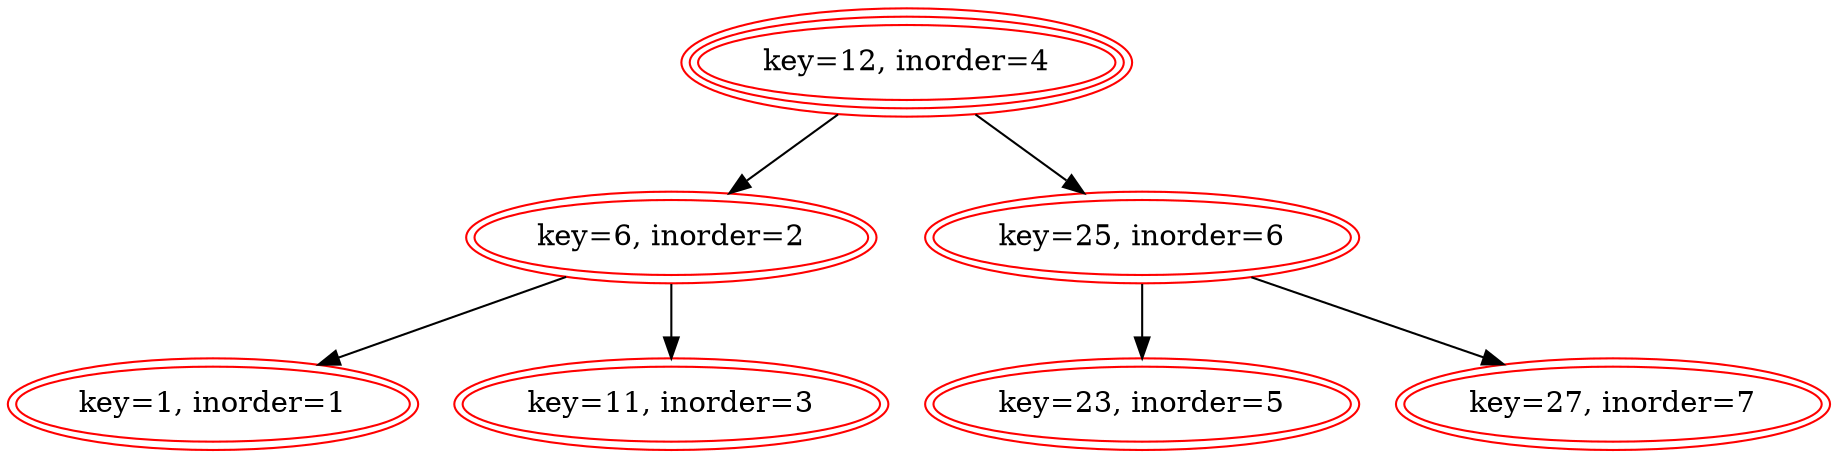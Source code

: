 digraph G {

  // nodes
  a [color = red, peripheries=3, label="key=12, inorder=4"];
  b [color = red, peripheries=2, label="key=6, inorder=2"];
  c [color = red, peripheries=2, label="key=25, inorder=6"];
  d [color = red, peripheries=2, label="key=1, inorder=1"];
  e [color = red, peripheries=2, label="key=11, inorder=3"]; 
  f [color = red, peripheries=2  label="key=23, inorder=5"];
  g [color = red, peripheries=2, label="key=27, inorder=7"];

  // edges	
  a -> b; 
  a -> c;
  b -> d;
  b -> e; 
  c -> f;
  c -> g;
}
